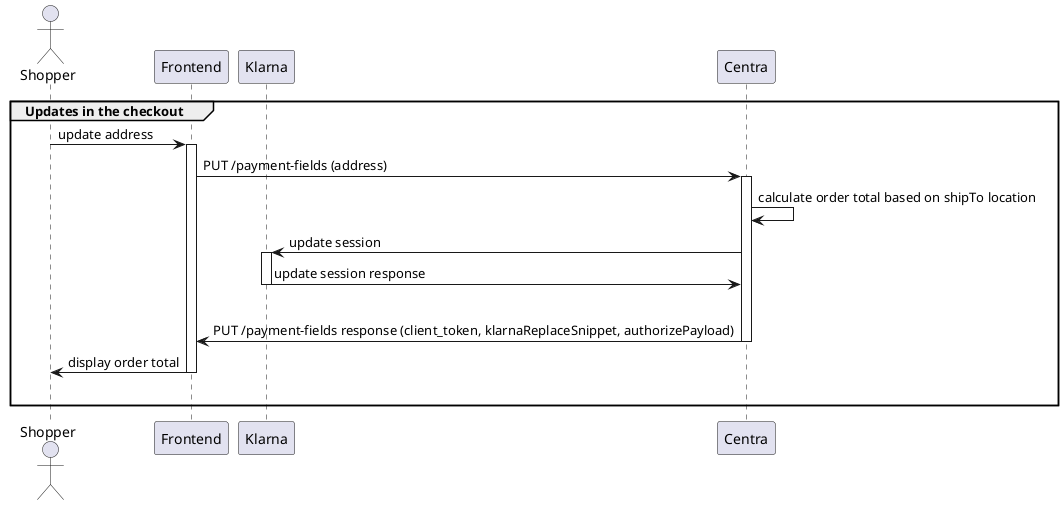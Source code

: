 @startuml

actor Shopper
participant Frontend
participant Klarna
participant Centra

group Updates in the checkout
Shopper -> Frontend: update address
activate Frontend
Frontend -> Centra: PUT /payment-fields (address)
activate Centra
Centra -> Centra: calculate order total based on shipTo location
Centra -> Klarna: update session
activate Klarna
Klarna -> Centra: update session response
|||
deactivate Klarna
Centra -> Frontend: PUT /payment-fields response (client_token, klarnaReplaceSnippet, authorizePayload)
deactivate Centra
Frontend -> Shopper: display order total
|||
deactivate Frontend
end

@enduml
